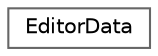digraph "Graphical Class Hierarchy"
{
 // LATEX_PDF_SIZE
  bgcolor="transparent";
  edge [fontname=Helvetica,fontsize=10,labelfontname=Helvetica,labelfontsize=10];
  node [fontname=Helvetica,fontsize=10,shape=box,height=0.2,width=0.4];
  rankdir="LR";
  Node0 [label="EditorData",height=0.2,width=0.4,color="grey40", fillcolor="white", style="filled",URL="$struct_editor_data.html",tooltip=" "];
}

